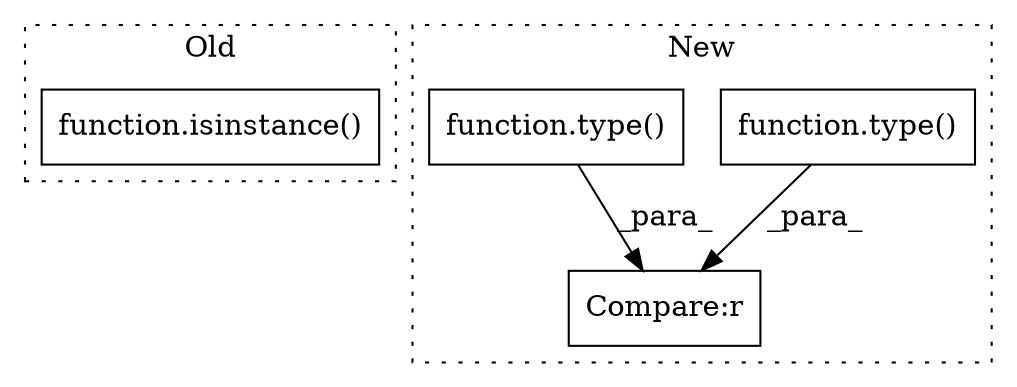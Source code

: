 digraph G {
subgraph cluster0 {
1 [label="function.isinstance()" a="75" s="2615,2647" l="11,1" shape="box"];
label = "Old";
style="dotted";
}
subgraph cluster1 {
2 [label="function.type()" a="75" s="2670,2680" l="5,1" shape="box"];
3 [label="Compare:r" a="40" s="2656" l="25" shape="box"];
4 [label="function.type()" a="75" s="2656,2665" l="5,1" shape="box"];
label = "New";
style="dotted";
}
2 -> 3 [label="_para_"];
4 -> 3 [label="_para_"];
}